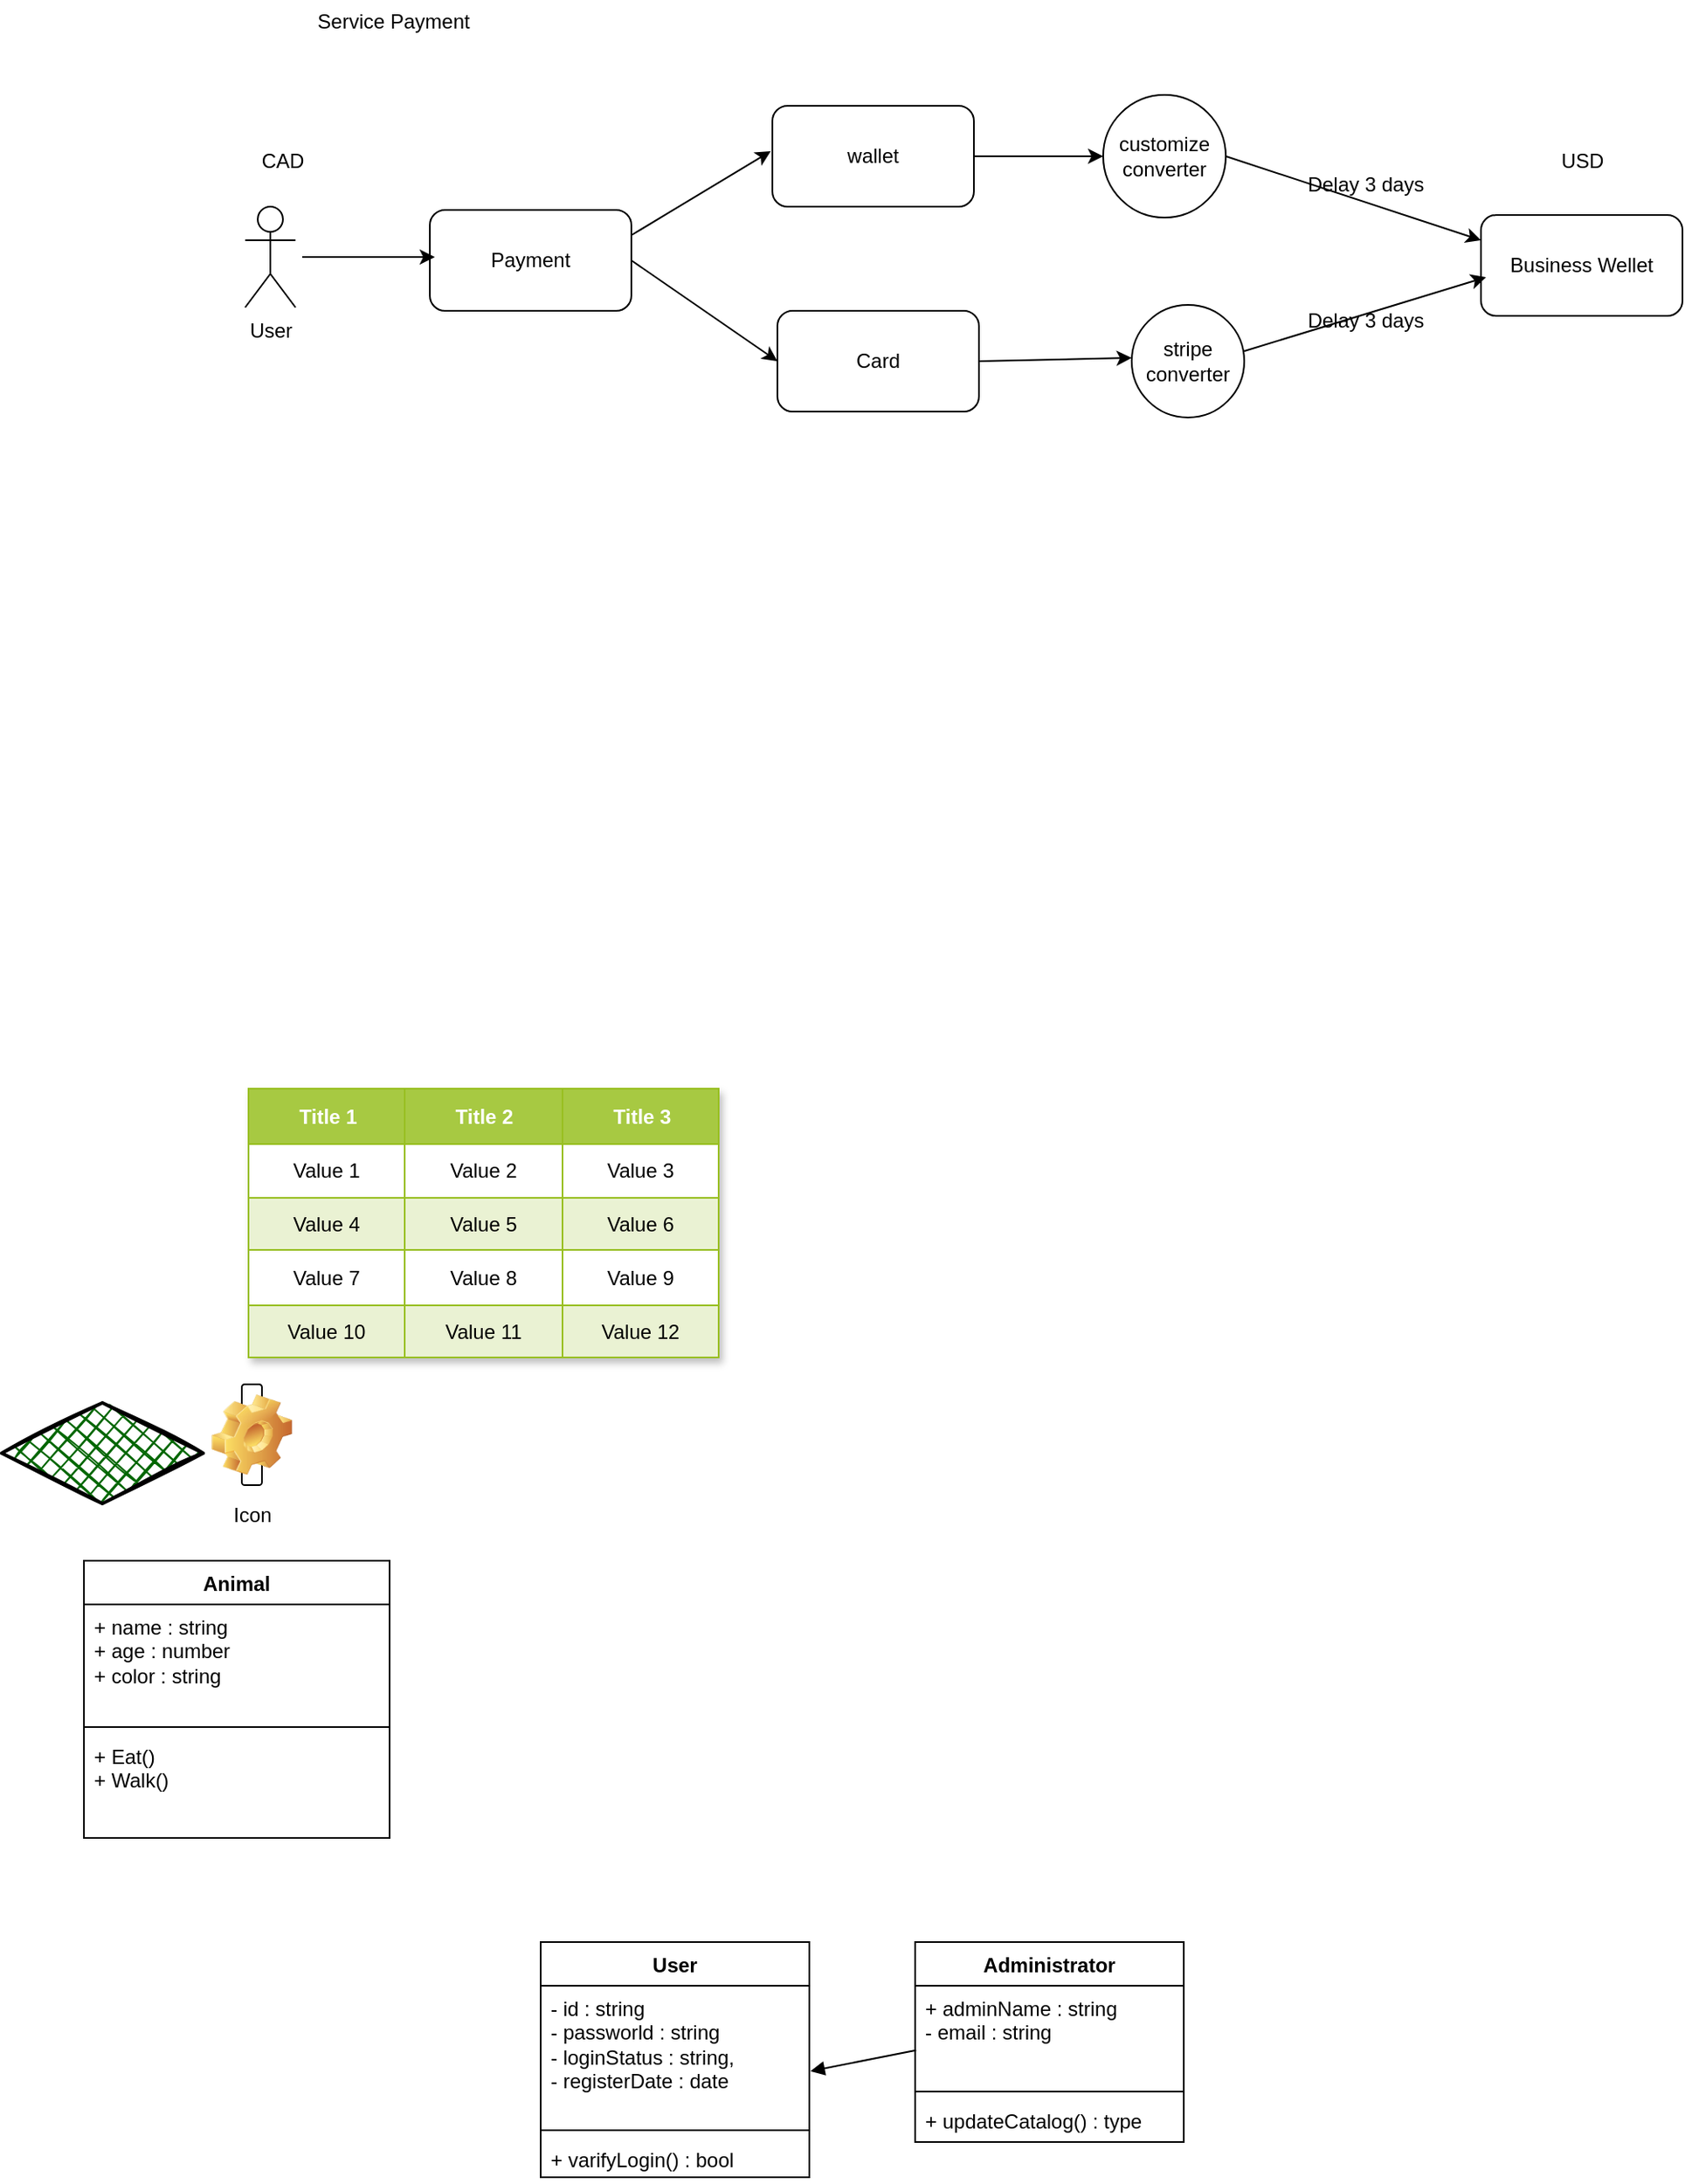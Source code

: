 <mxfile version="21.7.5" type="github">
  <diagram name="Page-1" id="G8oqICroImFP98PP0jhe">
    <mxGraphModel dx="1386" dy="2571" grid="0" gridSize="10" guides="1" tooltips="1" connect="1" arrows="1" fold="1" page="1" pageScale="1" pageWidth="1600" pageHeight="900" math="0" shadow="0">
      <root>
        <mxCell id="0" />
        <mxCell id="1" parent="0" />
        <mxCell id="Exh0e0-sqE-Pdp7wsRko-1" value="Animal" style="swimlane;fontStyle=1;align=center;verticalAlign=top;childLayout=stackLayout;horizontal=1;startSize=26;horizontalStack=0;resizeParent=1;resizeParentMax=0;resizeLast=0;collapsible=1;marginBottom=0;whiteSpace=wrap;html=1;" parent="1" vertex="1">
          <mxGeometry x="154" y="-562" width="182" height="165" as="geometry">
            <mxRectangle x="134" y="-567" width="75" height="26" as="alternateBounds" />
          </mxGeometry>
        </mxCell>
        <mxCell id="Exh0e0-sqE-Pdp7wsRko-2" value="+ name : string&lt;br&gt;+ age : number&lt;br&gt;+ color : string" style="text;strokeColor=none;fillColor=none;align=left;verticalAlign=top;spacingLeft=4;spacingRight=4;overflow=hidden;rotatable=0;points=[[0,0.5],[1,0.5]];portConstraint=eastwest;whiteSpace=wrap;html=1;" parent="Exh0e0-sqE-Pdp7wsRko-1" vertex="1">
          <mxGeometry y="26" width="182" height="69" as="geometry" />
        </mxCell>
        <mxCell id="Exh0e0-sqE-Pdp7wsRko-3" value="" style="line;strokeWidth=1;fillColor=none;align=left;verticalAlign=middle;spacingTop=-1;spacingLeft=3;spacingRight=3;rotatable=0;labelPosition=right;points=[];portConstraint=eastwest;strokeColor=inherit;" parent="Exh0e0-sqE-Pdp7wsRko-1" vertex="1">
          <mxGeometry y="95" width="182" height="8" as="geometry" />
        </mxCell>
        <mxCell id="Exh0e0-sqE-Pdp7wsRko-4" value="+ Eat()&lt;br&gt;+ Walk()" style="text;strokeColor=none;fillColor=none;align=left;verticalAlign=top;spacingLeft=4;spacingRight=4;overflow=hidden;rotatable=0;points=[[0,0.5],[1,0.5]];portConstraint=eastwest;whiteSpace=wrap;html=1;" parent="Exh0e0-sqE-Pdp7wsRko-1" vertex="1">
          <mxGeometry y="103" width="182" height="62" as="geometry" />
        </mxCell>
        <mxCell id="Exh0e0-sqE-Pdp7wsRko-5" value="User" style="swimlane;fontStyle=1;align=center;verticalAlign=top;childLayout=stackLayout;horizontal=1;startSize=26;horizontalStack=0;resizeParent=1;resizeParentMax=0;resizeLast=0;collapsible=1;marginBottom=0;whiteSpace=wrap;html=1;" parent="1" vertex="1">
          <mxGeometry x="426" y="-335" width="160" height="140" as="geometry" />
        </mxCell>
        <mxCell id="Exh0e0-sqE-Pdp7wsRko-6" value="- id : string&lt;br&gt;- passworld : string&lt;br&gt;- loginStatus : string,&lt;br&gt;- registerDate : date" style="text;strokeColor=none;fillColor=none;align=left;verticalAlign=top;spacingLeft=4;spacingRight=4;overflow=hidden;rotatable=0;points=[[0,0.5],[1,0.5]];portConstraint=eastwest;whiteSpace=wrap;html=1;" parent="Exh0e0-sqE-Pdp7wsRko-5" vertex="1">
          <mxGeometry y="26" width="160" height="82" as="geometry" />
        </mxCell>
        <mxCell id="Exh0e0-sqE-Pdp7wsRko-7" value="" style="line;strokeWidth=1;fillColor=none;align=left;verticalAlign=middle;spacingTop=-1;spacingLeft=3;spacingRight=3;rotatable=0;labelPosition=right;points=[];portConstraint=eastwest;strokeColor=inherit;" parent="Exh0e0-sqE-Pdp7wsRko-5" vertex="1">
          <mxGeometry y="108" width="160" height="8" as="geometry" />
        </mxCell>
        <mxCell id="Exh0e0-sqE-Pdp7wsRko-8" value="+ varifyLogin() : bool" style="text;strokeColor=none;fillColor=none;align=left;verticalAlign=top;spacingLeft=4;spacingRight=4;overflow=hidden;rotatable=0;points=[[0,0.5],[1,0.5]];portConstraint=eastwest;whiteSpace=wrap;html=1;" parent="Exh0e0-sqE-Pdp7wsRko-5" vertex="1">
          <mxGeometry y="116" width="160" height="24" as="geometry" />
        </mxCell>
        <mxCell id="Exh0e0-sqE-Pdp7wsRko-9" value="Administrator" style="swimlane;fontStyle=1;align=center;verticalAlign=top;childLayout=stackLayout;horizontal=1;startSize=26;horizontalStack=0;resizeParent=1;resizeParentMax=0;resizeLast=0;collapsible=1;marginBottom=0;whiteSpace=wrap;html=1;" parent="1" vertex="1">
          <mxGeometry x="649" y="-335" width="160" height="119" as="geometry" />
        </mxCell>
        <mxCell id="Exh0e0-sqE-Pdp7wsRko-10" value="+ adminName : string&lt;br&gt;- email : string" style="text;strokeColor=none;fillColor=none;align=left;verticalAlign=top;spacingLeft=4;spacingRight=4;overflow=hidden;rotatable=0;points=[[0,0.5],[1,0.5]];portConstraint=eastwest;whiteSpace=wrap;html=1;" parent="Exh0e0-sqE-Pdp7wsRko-9" vertex="1">
          <mxGeometry y="26" width="160" height="59" as="geometry" />
        </mxCell>
        <mxCell id="Exh0e0-sqE-Pdp7wsRko-11" value="" style="line;strokeWidth=1;fillColor=none;align=left;verticalAlign=middle;spacingTop=-1;spacingLeft=3;spacingRight=3;rotatable=0;labelPosition=right;points=[];portConstraint=eastwest;strokeColor=inherit;" parent="Exh0e0-sqE-Pdp7wsRko-9" vertex="1">
          <mxGeometry y="85" width="160" height="8" as="geometry" />
        </mxCell>
        <mxCell id="Exh0e0-sqE-Pdp7wsRko-12" value="+ updateCatalog() : type" style="text;strokeColor=none;fillColor=none;align=left;verticalAlign=top;spacingLeft=4;spacingRight=4;overflow=hidden;rotatable=0;points=[[0,0.5],[1,0.5]];portConstraint=eastwest;whiteSpace=wrap;html=1;" parent="Exh0e0-sqE-Pdp7wsRko-9" vertex="1">
          <mxGeometry y="93" width="160" height="26" as="geometry" />
        </mxCell>
        <mxCell id="Exh0e0-sqE-Pdp7wsRko-13" value="" style="html=1;verticalAlign=bottom;endArrow=block;curved=0;rounded=0;entryX=1.004;entryY=0.62;entryDx=0;entryDy=0;entryPerimeter=0;exitX=0.004;exitY=0.65;exitDx=0;exitDy=0;exitPerimeter=0;" parent="1" source="Exh0e0-sqE-Pdp7wsRko-10" target="Exh0e0-sqE-Pdp7wsRko-6" edge="1">
          <mxGeometry width="80" relative="1" as="geometry">
            <mxPoint x="382" y="-218" as="sourcePoint" />
            <mxPoint x="429" y="-218" as="targetPoint" />
            <Array as="points" />
          </mxGeometry>
        </mxCell>
        <mxCell id="Exh0e0-sqE-Pdp7wsRko-14" value="Assets" style="childLayout=tableLayout;recursiveResize=0;strokeColor=#98bf21;fillColor=#A7C942;shadow=1;" parent="1" vertex="1">
          <mxGeometry x="252" y="-843" width="280" height="160" as="geometry" />
        </mxCell>
        <mxCell id="Exh0e0-sqE-Pdp7wsRko-15" style="shape=tableRow;horizontal=0;startSize=0;swimlaneHead=0;swimlaneBody=0;top=0;left=0;bottom=0;right=0;dropTarget=0;collapsible=0;recursiveResize=0;expand=0;fontStyle=0;strokeColor=inherit;fillColor=#ffffff;" parent="Exh0e0-sqE-Pdp7wsRko-14" vertex="1">
          <mxGeometry width="280" height="33" as="geometry" />
        </mxCell>
        <mxCell id="Exh0e0-sqE-Pdp7wsRko-16" value="Title 1" style="connectable=0;recursiveResize=0;strokeColor=inherit;fillColor=#A7C942;align=center;fontStyle=1;fontColor=#FFFFFF;html=1;" parent="Exh0e0-sqE-Pdp7wsRko-15" vertex="1">
          <mxGeometry width="93" height="33" as="geometry">
            <mxRectangle width="93" height="33" as="alternateBounds" />
          </mxGeometry>
        </mxCell>
        <mxCell id="Exh0e0-sqE-Pdp7wsRko-17" value="Title 2" style="connectable=0;recursiveResize=0;strokeColor=inherit;fillColor=#A7C942;align=center;fontStyle=1;fontColor=#FFFFFF;html=1;" parent="Exh0e0-sqE-Pdp7wsRko-15" vertex="1">
          <mxGeometry x="93" width="94" height="33" as="geometry">
            <mxRectangle width="94" height="33" as="alternateBounds" />
          </mxGeometry>
        </mxCell>
        <mxCell id="Exh0e0-sqE-Pdp7wsRko-18" value="Title 3" style="connectable=0;recursiveResize=0;strokeColor=inherit;fillColor=#A7C942;align=center;fontStyle=1;fontColor=#FFFFFF;html=1;" parent="Exh0e0-sqE-Pdp7wsRko-15" vertex="1">
          <mxGeometry x="187" width="93" height="33" as="geometry">
            <mxRectangle width="93" height="33" as="alternateBounds" />
          </mxGeometry>
        </mxCell>
        <mxCell id="Exh0e0-sqE-Pdp7wsRko-19" value="" style="shape=tableRow;horizontal=0;startSize=0;swimlaneHead=0;swimlaneBody=0;top=0;left=0;bottom=0;right=0;dropTarget=0;collapsible=0;recursiveResize=0;expand=0;fontStyle=0;strokeColor=inherit;fillColor=#ffffff;" parent="Exh0e0-sqE-Pdp7wsRko-14" vertex="1">
          <mxGeometry y="33" width="280" height="32" as="geometry" />
        </mxCell>
        <mxCell id="Exh0e0-sqE-Pdp7wsRko-20" value="Value 1" style="connectable=0;recursiveResize=0;strokeColor=inherit;fillColor=inherit;align=center;whiteSpace=wrap;html=1;" parent="Exh0e0-sqE-Pdp7wsRko-19" vertex="1">
          <mxGeometry width="93" height="32" as="geometry">
            <mxRectangle width="93" height="32" as="alternateBounds" />
          </mxGeometry>
        </mxCell>
        <mxCell id="Exh0e0-sqE-Pdp7wsRko-21" value="Value 2" style="connectable=0;recursiveResize=0;strokeColor=inherit;fillColor=inherit;align=center;whiteSpace=wrap;html=1;" parent="Exh0e0-sqE-Pdp7wsRko-19" vertex="1">
          <mxGeometry x="93" width="94" height="32" as="geometry">
            <mxRectangle width="94" height="32" as="alternateBounds" />
          </mxGeometry>
        </mxCell>
        <mxCell id="Exh0e0-sqE-Pdp7wsRko-22" value="Value 3" style="connectable=0;recursiveResize=0;strokeColor=inherit;fillColor=inherit;align=center;whiteSpace=wrap;html=1;" parent="Exh0e0-sqE-Pdp7wsRko-19" vertex="1">
          <mxGeometry x="187" width="93" height="32" as="geometry">
            <mxRectangle width="93" height="32" as="alternateBounds" />
          </mxGeometry>
        </mxCell>
        <mxCell id="Exh0e0-sqE-Pdp7wsRko-23" value="" style="shape=tableRow;horizontal=0;startSize=0;swimlaneHead=0;swimlaneBody=0;top=0;left=0;bottom=0;right=0;dropTarget=0;collapsible=0;recursiveResize=0;expand=0;fontStyle=1;strokeColor=inherit;fillColor=#EAF2D3;" parent="Exh0e0-sqE-Pdp7wsRko-14" vertex="1">
          <mxGeometry y="65" width="280" height="31" as="geometry" />
        </mxCell>
        <mxCell id="Exh0e0-sqE-Pdp7wsRko-24" value="Value 4" style="connectable=0;recursiveResize=0;strokeColor=inherit;fillColor=inherit;whiteSpace=wrap;html=1;" parent="Exh0e0-sqE-Pdp7wsRko-23" vertex="1">
          <mxGeometry width="93" height="31" as="geometry">
            <mxRectangle width="93" height="31" as="alternateBounds" />
          </mxGeometry>
        </mxCell>
        <mxCell id="Exh0e0-sqE-Pdp7wsRko-25" value="Value 5" style="connectable=0;recursiveResize=0;strokeColor=inherit;fillColor=inherit;whiteSpace=wrap;html=1;" parent="Exh0e0-sqE-Pdp7wsRko-23" vertex="1">
          <mxGeometry x="93" width="94" height="31" as="geometry">
            <mxRectangle width="94" height="31" as="alternateBounds" />
          </mxGeometry>
        </mxCell>
        <mxCell id="Exh0e0-sqE-Pdp7wsRko-26" value="Value 6" style="connectable=0;recursiveResize=0;strokeColor=inherit;fillColor=inherit;whiteSpace=wrap;html=1;" parent="Exh0e0-sqE-Pdp7wsRko-23" vertex="1">
          <mxGeometry x="187" width="93" height="31" as="geometry">
            <mxRectangle width="93" height="31" as="alternateBounds" />
          </mxGeometry>
        </mxCell>
        <mxCell id="Exh0e0-sqE-Pdp7wsRko-27" value="" style="shape=tableRow;horizontal=0;startSize=0;swimlaneHead=0;swimlaneBody=0;top=0;left=0;bottom=0;right=0;dropTarget=0;collapsible=0;recursiveResize=0;expand=0;fontStyle=0;strokeColor=inherit;fillColor=#ffffff;" parent="Exh0e0-sqE-Pdp7wsRko-14" vertex="1">
          <mxGeometry y="96" width="280" height="33" as="geometry" />
        </mxCell>
        <mxCell id="Exh0e0-sqE-Pdp7wsRko-28" value="Value 7" style="connectable=0;recursiveResize=0;strokeColor=inherit;fillColor=inherit;fontStyle=0;align=center;whiteSpace=wrap;html=1;" parent="Exh0e0-sqE-Pdp7wsRko-27" vertex="1">
          <mxGeometry width="93" height="33" as="geometry">
            <mxRectangle width="93" height="33" as="alternateBounds" />
          </mxGeometry>
        </mxCell>
        <mxCell id="Exh0e0-sqE-Pdp7wsRko-29" value="Value 8" style="connectable=0;recursiveResize=0;strokeColor=inherit;fillColor=inherit;fontStyle=0;align=center;whiteSpace=wrap;html=1;" parent="Exh0e0-sqE-Pdp7wsRko-27" vertex="1">
          <mxGeometry x="93" width="94" height="33" as="geometry">
            <mxRectangle width="94" height="33" as="alternateBounds" />
          </mxGeometry>
        </mxCell>
        <mxCell id="Exh0e0-sqE-Pdp7wsRko-30" value="Value 9" style="connectable=0;recursiveResize=0;strokeColor=inherit;fillColor=inherit;fontStyle=0;align=center;whiteSpace=wrap;html=1;" parent="Exh0e0-sqE-Pdp7wsRko-27" vertex="1">
          <mxGeometry x="187" width="93" height="33" as="geometry">
            <mxRectangle width="93" height="33" as="alternateBounds" />
          </mxGeometry>
        </mxCell>
        <mxCell id="Exh0e0-sqE-Pdp7wsRko-31" value="" style="shape=tableRow;horizontal=0;startSize=0;swimlaneHead=0;swimlaneBody=0;top=0;left=0;bottom=0;right=0;dropTarget=0;collapsible=0;recursiveResize=0;expand=0;fontStyle=1;strokeColor=inherit;fillColor=#EAF2D3;" parent="Exh0e0-sqE-Pdp7wsRko-14" vertex="1">
          <mxGeometry y="129" width="280" height="31" as="geometry" />
        </mxCell>
        <mxCell id="Exh0e0-sqE-Pdp7wsRko-32" value="Value 10" style="connectable=0;recursiveResize=0;strokeColor=inherit;fillColor=inherit;whiteSpace=wrap;html=1;" parent="Exh0e0-sqE-Pdp7wsRko-31" vertex="1">
          <mxGeometry width="93" height="31" as="geometry">
            <mxRectangle width="93" height="31" as="alternateBounds" />
          </mxGeometry>
        </mxCell>
        <mxCell id="Exh0e0-sqE-Pdp7wsRko-33" value="Value 11" style="connectable=0;recursiveResize=0;strokeColor=inherit;fillColor=inherit;whiteSpace=wrap;html=1;" parent="Exh0e0-sqE-Pdp7wsRko-31" vertex="1">
          <mxGeometry x="93" width="94" height="31" as="geometry">
            <mxRectangle width="94" height="31" as="alternateBounds" />
          </mxGeometry>
        </mxCell>
        <mxCell id="Exh0e0-sqE-Pdp7wsRko-34" value="Value 12" style="connectable=0;recursiveResize=0;strokeColor=inherit;fillColor=inherit;whiteSpace=wrap;html=1;" parent="Exh0e0-sqE-Pdp7wsRko-31" vertex="1">
          <mxGeometry x="187" width="93" height="31" as="geometry">
            <mxRectangle width="93" height="31" as="alternateBounds" />
          </mxGeometry>
        </mxCell>
        <mxCell id="Exh0e0-sqE-Pdp7wsRko-35" value="" style="rhombus;whiteSpace=wrap;html=1;strokeWidth=2;fillWeight=-1;hachureGap=8;fillStyle=cross-hatch;fillColor=#006600;sketch=1;" parent="1" vertex="1">
          <mxGeometry x="105" y="-656" width="120" height="60" as="geometry" />
        </mxCell>
        <mxCell id="Exh0e0-sqE-Pdp7wsRko-36" value="Icon" style="icon;html=1;image=img/clipart/Gear_128x128.png" parent="1" vertex="1">
          <mxGeometry x="248" y="-667" width="12" height="60" as="geometry" />
        </mxCell>
        <mxCell id="Pxrlkx7MvBpBombPw6jG-2" value="User" style="shape=umlActor;verticalLabelPosition=bottom;verticalAlign=top;html=1;outlineConnect=0;" parent="1" vertex="1">
          <mxGeometry x="250" y="-1368" width="30" height="60" as="geometry" />
        </mxCell>
        <mxCell id="Pxrlkx7MvBpBombPw6jG-6" value="Payment" style="rounded=1;whiteSpace=wrap;html=1;" parent="1" vertex="1">
          <mxGeometry x="360" y="-1366" width="120" height="60" as="geometry" />
        </mxCell>
        <mxCell id="Pxrlkx7MvBpBombPw6jG-7" value="wallet" style="rounded=1;whiteSpace=wrap;html=1;" parent="1" vertex="1">
          <mxGeometry x="564" y="-1428" width="120" height="60" as="geometry" />
        </mxCell>
        <mxCell id="Pxrlkx7MvBpBombPw6jG-8" value="Business Wellet" style="rounded=1;whiteSpace=wrap;html=1;" parent="1" vertex="1">
          <mxGeometry x="986" y="-1363" width="120" height="60" as="geometry" />
        </mxCell>
        <mxCell id="Pxrlkx7MvBpBombPw6jG-9" value="Card" style="rounded=1;whiteSpace=wrap;html=1;" parent="1" vertex="1">
          <mxGeometry x="567" y="-1306" width="120" height="60" as="geometry" />
        </mxCell>
        <mxCell id="Pxrlkx7MvBpBombPw6jG-10" value="" style="endArrow=classic;html=1;rounded=0;" parent="1" edge="1">
          <mxGeometry width="50" height="50" relative="1" as="geometry">
            <mxPoint x="284" y="-1338" as="sourcePoint" />
            <mxPoint x="363" y="-1338" as="targetPoint" />
          </mxGeometry>
        </mxCell>
        <mxCell id="Pxrlkx7MvBpBombPw6jG-12" value="" style="endArrow=classic;html=1;rounded=0;exitX=1;exitY=0.25;exitDx=0;exitDy=0;" parent="1" source="Pxrlkx7MvBpBombPw6jG-6" edge="1">
          <mxGeometry width="50" height="50" relative="1" as="geometry">
            <mxPoint x="679" y="-1248" as="sourcePoint" />
            <mxPoint x="563" y="-1401" as="targetPoint" />
          </mxGeometry>
        </mxCell>
        <mxCell id="Pxrlkx7MvBpBombPw6jG-13" value="" style="endArrow=classic;html=1;rounded=0;exitX=1;exitY=0.5;exitDx=0;exitDy=0;entryX=0;entryY=0.5;entryDx=0;entryDy=0;" parent="1" source="Pxrlkx7MvBpBombPw6jG-6" target="Pxrlkx7MvBpBombPw6jG-9" edge="1">
          <mxGeometry width="50" height="50" relative="1" as="geometry">
            <mxPoint x="679" y="-1248" as="sourcePoint" />
            <mxPoint x="729" y="-1298" as="targetPoint" />
          </mxGeometry>
        </mxCell>
        <mxCell id="Pxrlkx7MvBpBombPw6jG-14" value="stripe&lt;br&gt;converter" style="ellipse;whiteSpace=wrap;html=1;aspect=fixed;" parent="1" vertex="1">
          <mxGeometry x="778" y="-1309.5" width="67" height="67" as="geometry" />
        </mxCell>
        <mxCell id="Pxrlkx7MvBpBombPw6jG-15" value="" style="endArrow=classic;html=1;rounded=0;exitX=1;exitY=0.5;exitDx=0;exitDy=0;entryX=0;entryY=0.47;entryDx=0;entryDy=0;entryPerimeter=0;" parent="1" source="Pxrlkx7MvBpBombPw6jG-9" target="Pxrlkx7MvBpBombPw6jG-14" edge="1">
          <mxGeometry width="50" height="50" relative="1" as="geometry">
            <mxPoint x="679" y="-1248" as="sourcePoint" />
            <mxPoint x="729" y="-1298" as="targetPoint" />
          </mxGeometry>
        </mxCell>
        <mxCell id="Pxrlkx7MvBpBombPw6jG-16" value="customize&lt;br&gt;converter" style="ellipse;whiteSpace=wrap;html=1;aspect=fixed;" parent="1" vertex="1">
          <mxGeometry x="761" y="-1434.5" width="73" height="73" as="geometry" />
        </mxCell>
        <mxCell id="Pxrlkx7MvBpBombPw6jG-17" value="" style="endArrow=classic;html=1;rounded=0;entryX=0;entryY=0.5;entryDx=0;entryDy=0;exitX=1;exitY=0.5;exitDx=0;exitDy=0;" parent="1" source="Pxrlkx7MvBpBombPw6jG-7" target="Pxrlkx7MvBpBombPw6jG-16" edge="1">
          <mxGeometry width="50" height="50" relative="1" as="geometry">
            <mxPoint x="679" y="-1248" as="sourcePoint" />
            <mxPoint x="729" y="-1298" as="targetPoint" />
          </mxGeometry>
        </mxCell>
        <mxCell id="Pxrlkx7MvBpBombPw6jG-18" value="Service Payment" style="text;html=1;align=center;verticalAlign=middle;resizable=0;points=[];autosize=1;strokeColor=none;fillColor=none;" parent="1" vertex="1">
          <mxGeometry x="283" y="-1491" width="109" height="26" as="geometry" />
        </mxCell>
        <mxCell id="Pxrlkx7MvBpBombPw6jG-19" value="" style="endArrow=classic;html=1;rounded=0;exitX=1;exitY=0.41;exitDx=0;exitDy=0;exitPerimeter=0;entryX=0.025;entryY=0.617;entryDx=0;entryDy=0;entryPerimeter=0;" parent="1" source="Pxrlkx7MvBpBombPw6jG-14" target="Pxrlkx7MvBpBombPw6jG-8" edge="1">
          <mxGeometry width="50" height="50" relative="1" as="geometry">
            <mxPoint x="679" y="-1248" as="sourcePoint" />
            <mxPoint x="729" y="-1298" as="targetPoint" />
          </mxGeometry>
        </mxCell>
        <mxCell id="Pxrlkx7MvBpBombPw6jG-20" value="" style="endArrow=classic;html=1;rounded=0;exitX=1;exitY=0.5;exitDx=0;exitDy=0;entryX=0;entryY=0.25;entryDx=0;entryDy=0;" parent="1" source="Pxrlkx7MvBpBombPw6jG-16" target="Pxrlkx7MvBpBombPw6jG-8" edge="1">
          <mxGeometry width="50" height="50" relative="1" as="geometry">
            <mxPoint x="679" y="-1248" as="sourcePoint" />
            <mxPoint x="729" y="-1298" as="targetPoint" />
          </mxGeometry>
        </mxCell>
        <mxCell id="Pxrlkx7MvBpBombPw6jG-21" value="CAD" style="text;html=1;align=center;verticalAlign=middle;resizable=0;points=[];autosize=1;strokeColor=none;fillColor=none;" parent="1" vertex="1">
          <mxGeometry x="250" y="-1408" width="43" height="26" as="geometry" />
        </mxCell>
        <mxCell id="Pxrlkx7MvBpBombPw6jG-22" value="USD" style="text;html=1;align=center;verticalAlign=middle;resizable=0;points=[];autosize=1;strokeColor=none;fillColor=none;" parent="1" vertex="1">
          <mxGeometry x="1024.5" y="-1408" width="43" height="26" as="geometry" />
        </mxCell>
        <mxCell id="lEKl0hvWrcSFVDOUfLaM-1" value="Delay 3 days" style="text;html=1;align=center;verticalAlign=middle;resizable=0;points=[];autosize=1;strokeColor=none;fillColor=none;" vertex="1" parent="1">
          <mxGeometry x="873" y="-1313" width="87" height="26" as="geometry" />
        </mxCell>
        <mxCell id="lEKl0hvWrcSFVDOUfLaM-2" value="Delay 3 days" style="text;html=1;align=center;verticalAlign=middle;resizable=0;points=[];autosize=1;strokeColor=none;fillColor=none;" vertex="1" parent="1">
          <mxGeometry x="873" y="-1394" width="87" height="26" as="geometry" />
        </mxCell>
      </root>
    </mxGraphModel>
  </diagram>
</mxfile>
